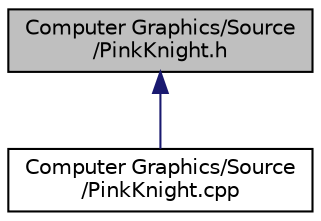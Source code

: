digraph "Computer Graphics/Source/PinkKnight.h"
{
  bgcolor="transparent";
  edge [fontname="Helvetica",fontsize="10",labelfontname="Helvetica",labelfontsize="10"];
  node [fontname="Helvetica",fontsize="10",shape=record];
  Node1 [label="Computer Graphics/Source\l/PinkKnight.h",height=0.2,width=0.4,color="black", fillcolor="grey75", style="filled", fontcolor="black"];
  Node1 -> Node2 [dir="back",color="midnightblue",fontsize="10",style="solid",fontname="Helvetica"];
  Node2 [label="Computer Graphics/Source\l/PinkKnight.cpp",height=0.2,width=0.4,color="black",URL="$PinkKnight_8cpp.html"];
}
